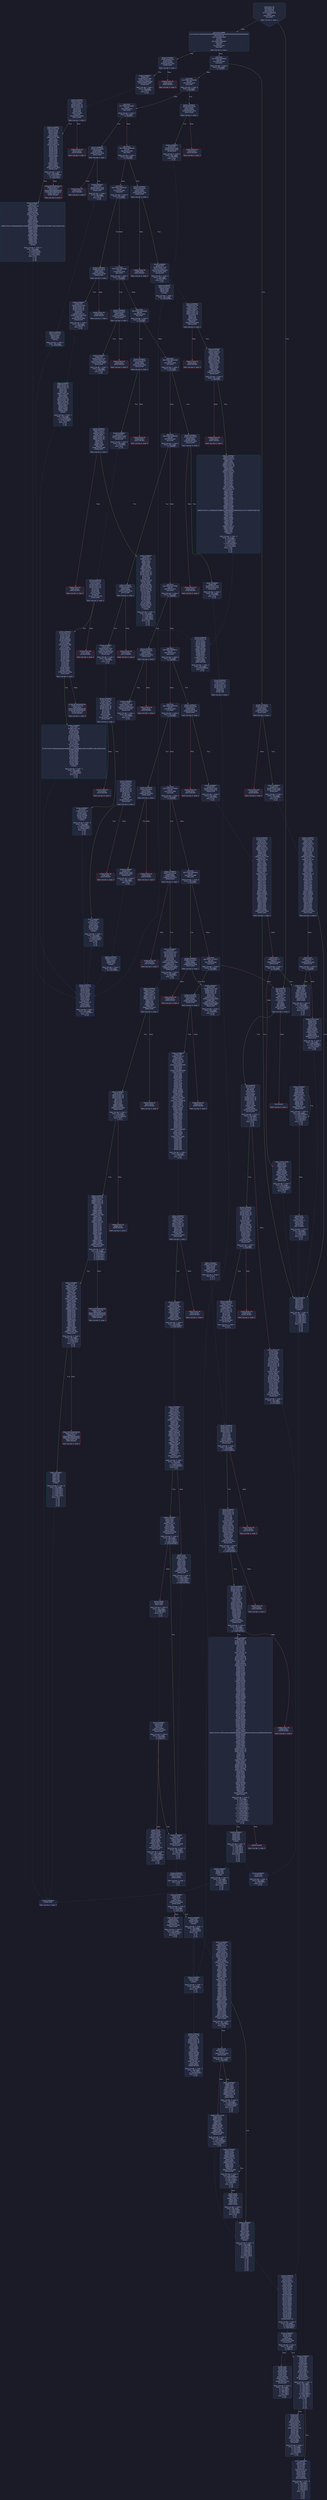 digraph G {
    node [shape=box, style="filled, rounded", color="#565f89", fontcolor="#c0caf5", fontname="Helvetica", fillcolor="#24283b"];
    edge [color="#414868", fontcolor="#c0caf5", fontname="Helvetica"];
    bgcolor="#1a1b26";
    0 [ label = "[00] PUSH1 80
[02] PUSH1 40
[04] MSTORE
[05] PUSH1 04
[07] CALLDATASIZE
[08] LT
[09] PUSH2 00e5
[0c] JUMPI

Stack size req: 0, sizeΔ: 0
" shape = invhouse]
    1 [ label = "[0d] PUSH4 ffffffff
[12] PUSH29 0100000000000000000000000000000000000000000000000000000000
[30] PUSH1 00
[32] CALLDATALOAD
[33] DIV
[34] AND
[35] PUSH4 0562b9f7
[3a] DUP2
[3b] EQ
[3c] PUSH2 0181
[3f] JUMPI

Stack size req: 0, sizeΔ: 1
"]
    2 [ label = "[40] DUP1
[41] PUSH4 06fdde03
[46] EQ
[47] PUSH2 019b
[4a] JUMPI

Stack size req: 1, sizeΔ: 0
Entry->Op usage:
	0->70:EQ:1
"]
    3 [ label = "[4b] DUP1
[4c] PUSH4 18160ddd
[51] EQ
[52] PUSH2 0225
[55] JUMPI

Stack size req: 1, sizeΔ: 0
Entry->Op usage:
	0->81:EQ:1
"]
    4 [ label = "[56] DUP1
[57] PUSH4 313ce567
[5c] EQ
[5d] PUSH2 024c
[60] JUMPI

Stack size req: 1, sizeΔ: 0
Entry->Op usage:
	0->92:EQ:1
"]
    5 [ label = "[61] DUP1
[62] PUSH4 42966c68
[67] EQ
[68] PUSH2 0261
[6b] JUMPI

Stack size req: 1, sizeΔ: 0
Entry->Op usage:
	0->103:EQ:1
"]
    6 [ label = "[6c] DUP1
[6d] PUSH4 70a08231
[72] EQ
[73] PUSH2 028d
[76] JUMPI

Stack size req: 1, sizeΔ: 0
Entry->Op usage:
	0->114:EQ:1
"]
    7 [ label = "[77] DUP1
[78] PUSH4 780900dc
[7d] EQ
[7e] PUSH2 02ae
[81] JUMPI

Stack size req: 1, sizeΔ: 0
Entry->Op usage:
	0->125:EQ:1
"]
    8 [ label = "[82] DUP1
[83] PUSH4 853828b6
[88] EQ
[89] PUSH2 02c6
[8c] JUMPI

Stack size req: 1, sizeΔ: 0
Entry->Op usage:
	0->136:EQ:1
"]
    9 [ label = "[8d] DUP1
[8e] PUSH4 893d20e8
[93] EQ
[94] PUSH2 02db
[97] JUMPI

Stack size req: 1, sizeΔ: 0
Entry->Op usage:
	0->147:EQ:1
"]
    10 [ label = "[98] DUP1
[99] PUSH4 8c8885c8
[9e] EQ
[9f] PUSH2 030c
[a2] JUMPI

Stack size req: 1, sizeΔ: 0
Entry->Op usage:
	0->158:EQ:1
"]
    11 [ label = "[a3] DUP1
[a4] PUSH4 91b7f5ed
[a9] EQ
[aa] PUSH2 0324
[ad] JUMPI

Stack size req: 1, sizeΔ: 0
Entry->Op usage:
	0->169:EQ:1
"]
    12 [ label = "[ae] DUP1
[af] PUSH4 95d89b41
[b4] EQ
[b5] PUSH2 033c
[b8] JUMPI

Stack size req: 1, sizeΔ: 0
Entry->Op usage:
	0->180:EQ:1
"]
    13 [ label = "[b9] DUP1
[ba] PUSH4 a035b1fe
[bf] EQ
[c0] PUSH2 0351
[c3] JUMPI

Stack size req: 1, sizeΔ: 0
Entry->Op usage:
	0->191:EQ:1
"]
    14 [ label = "[c4] DUP1
[c5] PUSH4 a127809d
[ca] EQ
[cb] PUSH2 0366
[ce] JUMPI

Stack size req: 1, sizeΔ: 0
Entry->Op usage:
	0->202:EQ:1
"]
    15 [ label = "[cf] DUP1
[d0] PUSH4 a9059cbb
[d5] EQ
[d6] PUSH2 038a
[d9] JUMPI

Stack size req: 1, sizeΔ: 0
Entry->Op usage:
	0->213:EQ:1
"]
    16 [ label = "[da] DUP1
[db] PUSH4 c47f0027
[e0] EQ
[e1] PUSH2 03ae
[e4] JUMPI

Stack size req: 1, sizeΔ: 0
Entry->Op usage:
	0->224:EQ:1
"]
    17 [ label = "[e5] JUMPDEST
[e6] PUSH1 00
[e8] PUSH1 04
[ea] SLOAD
[eb] PUSH1 0a
[ed] EXP
[ee] PUSH1 03
[f0] SLOAD
[f1] CALLVALUE
[f2] MUL
[f3] DUP2
[f4] ISZERO
[f5] ISZERO
[f6] PUSH2 00fb
[f9] JUMPI

Stack size req: 0, sizeΔ: 3
"]
    18 [ label = "[fa] INVALID

Stack size req: 0, sizeΔ: 0
" color = "red"]
    19 [ label = "[fb] JUMPDEST
[fc] PUSH1 05
[fe] SLOAD
[ff] SWAP2
[0100] SWAP1
[0101] DIV
[0102] SWAP2
[0103] POP
[0104] PUSH1 01
[0106] PUSH1 a0
[0108] PUSH1 02
[010a] EXP
[010b] SUB
[010c] AND
[010d] CALLER
[010e] EQ
[010f] ISZERO
[0110] PUSH2 0140
[0113] JUMPI

Stack size req: 3, sizeΔ: -2
Entry->Op usage:
	0->257:DIV:0
	1->257:DIV:1
	2->259:POP:0
Entry->Exit:
	0->😵
	1->😵
	2->😵
"]
    20 [ label = "[0114] PUSH1 02
[0116] DUP1
[0117] SLOAD
[0118] DUP3
[0119] ADD
[011a] SWAP1
[011b] SSTORE
[011c] PUSH1 05
[011e] SLOAD
[011f] PUSH1 01
[0121] PUSH1 a0
[0123] PUSH1 02
[0125] EXP
[0126] SUB
[0127] AND
[0128] PUSH1 00
[012a] SWAP1
[012b] DUP2
[012c] MSTORE
[012d] PUSH1 06
[012f] PUSH1 20
[0131] MSTORE
[0132] PUSH1 40
[0134] SWAP1
[0135] SHA3
[0136] DUP1
[0137] SLOAD
[0138] DUP3
[0139] ADD
[013a] SWAP1
[013b] SSTORE
[013c] PUSH2 017e
[013f] JUMP

Stack size req: 1, sizeΔ: 0
Entry->Op usage:
	0->281:ADD:0
	0->313:ADD:0
"]
    21 [ label = "[0140] JUMPDEST
[0141] PUSH1 05
[0143] SLOAD
[0144] PUSH1 01
[0146] PUSH1 a0
[0148] PUSH1 02
[014a] EXP
[014b] SUB
[014c] AND
[014d] PUSH1 00
[014f] SWAP1
[0150] DUP2
[0151] MSTORE
[0152] PUSH1 06
[0154] PUSH1 20
[0156] MSTORE
[0157] PUSH1 40
[0159] SWAP1
[015a] SHA3
[015b] SLOAD
[015c] DUP2
[015d] GT
[015e] ISZERO
[015f] PUSH2 0167
[0162] JUMPI

Stack size req: 1, sizeΔ: 0
Entry->Op usage:
	0->349:GT:0
"]
    22 [ label = "[0163] PUSH1 00
[0165] DUP1
[0166] REVERT

Stack size req: 0, sizeΔ: 0
" color = "red"]
    23 [ label = "[0167] JUMPDEST
[0168] PUSH1 05
[016a] SLOAD
[016b] PUSH2 017e
[016e] SWAP1
[016f] PUSH1 01
[0171] PUSH1 a0
[0173] PUSH1 02
[0175] EXP
[0176] SUB
[0177] AND
[0178] CALLER
[0179] DUP4
[017a] PUSH2 0407
[017d] JUMP

Stack size req: 1, sizeΔ: 4
Entry->Exit:
	0->0, 4
"]
    24 [ label = "[017e] JUMPDEST
[017f] POP
[0180] STOP

Stack size req: 1, sizeΔ: -1
Entry->Op usage:
	0->383:POP:0
Entry->Exit:
	0->😵
" color = "darkblue"]
    25 [ label = "[0181] JUMPDEST
[0182] CALLVALUE
[0183] DUP1
[0184] ISZERO
[0185] PUSH2 018d
[0188] JUMPI

Stack size req: 0, sizeΔ: 1
"]
    26 [ label = "[0189] PUSH1 00
[018b] DUP1
[018c] REVERT

Stack size req: 0, sizeΔ: 0
" color = "red"]
    27 [ label = "[018d] JUMPDEST
[018e] POP
[018f] PUSH2 0199
[0192] PUSH1 04
[0194] CALLDATALOAD
[0195] PUSH2 050f
[0198] JUMP

Stack size req: 1, sizeΔ: 1
Entry->Op usage:
	0->398:POP:0
Entry->Exit:
	0->😵
"]
    28 [ label = "[0199] JUMPDEST
[019a] STOP

Stack size req: 0, sizeΔ: 0
" color = "darkblue"]
    29 [ label = "[019b] JUMPDEST
[019c] CALLVALUE
[019d] DUP1
[019e] ISZERO
[019f] PUSH2 01a7
[01a2] JUMPI

Stack size req: 0, sizeΔ: 1
"]
    30 [ label = "[01a3] PUSH1 00
[01a5] DUP1
[01a6] REVERT

Stack size req: 0, sizeΔ: 0
" color = "red"]
    31 [ label = "[01a7] JUMPDEST
[01a8] POP
[01a9] PUSH2 01b0
[01ac] PUSH2 0592
[01af] JUMP

Stack size req: 1, sizeΔ: 0
Entry->Op usage:
	0->424:POP:0
Entry->Exit:
	0->😵
"]
    32 [ label = "[01b0] JUMPDEST
[01b1] PUSH1 40
[01b3] DUP1
[01b4] MLOAD
[01b5] PUSH1 20
[01b7] DUP1
[01b8] DUP3
[01b9] MSTORE
[01ba] DUP4
[01bb] MLOAD
[01bc] DUP2
[01bd] DUP4
[01be] ADD
[01bf] MSTORE
[01c0] DUP4
[01c1] MLOAD
[01c2] SWAP2
[01c3] SWAP3
[01c4] DUP4
[01c5] SWAP3
[01c6] SWAP1
[01c7] DUP4
[01c8] ADD
[01c9] SWAP2
[01ca] DUP6
[01cb] ADD
[01cc] SWAP1
[01cd] DUP1
[01ce] DUP4
[01cf] DUP4
[01d0] PUSH1 00

Stack size req: 1, sizeΔ: 9
Entry->Op usage:
	0->443:MLOAD:0
	0->449:MLOAD:0
	0->459:ADD:0
"]
    33 [ label = "[01d2] JUMPDEST
[01d3] DUP4
[01d4] DUP2
[01d5] LT
[01d6] ISZERO
[01d7] PUSH2 01ea
[01da] JUMPI

Stack size req: 4, sizeΔ: 0
Entry->Op usage:
	0->469:LT:0
	3->469:LT:1
"]
    34 [ label = "[01db] DUP2
[01dc] DUP2
[01dd] ADD
[01de] MLOAD
[01df] DUP4
[01e0] DUP3
[01e1] ADD
[01e2] MSTORE
[01e3] PUSH1 20
[01e5] ADD
[01e6] PUSH2 01d2
[01e9] JUMP

Stack size req: 3, sizeΔ: 0
Entry->Op usage:
	0->477:ADD:0
	0->481:ADD:0
	0->485:ADD:1
	1->477:ADD:1
	2->481:ADD:1
Entry->Exit:
	0->😵
"]
    35 [ label = "[01ea] JUMPDEST
[01eb] POP
[01ec] POP
[01ed] POP
[01ee] POP
[01ef] SWAP1
[01f0] POP
[01f1] SWAP1
[01f2] DUP2
[01f3] ADD
[01f4] SWAP1
[01f5] PUSH1 1f
[01f7] AND
[01f8] DUP1
[01f9] ISZERO
[01fa] PUSH2 0217
[01fd] JUMPI

Stack size req: 7, sizeΔ: -5
Entry->Op usage:
	0->491:POP:0
	1->492:POP:0
	2->493:POP:0
	3->494:POP:0
	4->499:ADD:0
	4->503:AND:1
	4->505:ISZERO:0
	5->496:POP:0
	6->499:ADD:1
Entry->Exit:
	0->😵
	1->😵
	2->😵
	3->😵
	4->0
	5->😵
	6->😵
"]
    36 [ label = "[01fe] DUP1
[01ff] DUP3
[0200] SUB
[0201] DUP1
[0202] MLOAD
[0203] PUSH1 01
[0205] DUP4
[0206] PUSH1 20
[0208] SUB
[0209] PUSH2 0100
[020c] EXP
[020d] SUB
[020e] NOT
[020f] AND
[0210] DUP2
[0211] MSTORE
[0212] PUSH1 20
[0214] ADD
[0215] SWAP2
[0216] POP

Stack size req: 2, sizeΔ: 0
Entry->Op usage:
	0->512:SUB:1
	0->520:SUB:1
	1->512:SUB:0
	1->534:POP:0
Entry->Exit:
	1->😵
"]
    37 [ label = "[0217] JUMPDEST
[0218] POP
[0219] SWAP3
[021a] POP
[021b] POP
[021c] POP
[021d] PUSH1 40
[021f] MLOAD
[0220] DUP1
[0221] SWAP2
[0222] SUB
[0223] SWAP1
[0224] RETURN

Stack size req: 5, sizeΔ: -5
Entry->Op usage:
	0->536:POP:0
	1->546:SUB:0
	2->539:POP:0
	3->540:POP:0
	4->538:POP:0
Entry->Exit:
	0->😵
	1->😵
	2->😵
	3->😵
	4->😵
" color = "darkblue"]
    38 [ label = "[0225] JUMPDEST
[0226] CALLVALUE
[0227] DUP1
[0228] ISZERO
[0229] PUSH2 0231
[022c] JUMPI

Stack size req: 0, sizeΔ: 1
"]
    39 [ label = "[022d] PUSH1 00
[022f] DUP1
[0230] REVERT

Stack size req: 0, sizeΔ: 0
" color = "red"]
    40 [ label = "[0231] JUMPDEST
[0232] POP
[0233] PUSH2 023a
[0236] PUSH2 0620
[0239] JUMP

Stack size req: 1, sizeΔ: 0
Entry->Op usage:
	0->562:POP:0
Entry->Exit:
	0->😵
"]
    41 [ label = "[023a] JUMPDEST
[023b] PUSH1 40
[023d] DUP1
[023e] MLOAD
[023f] SWAP2
[0240] DUP3
[0241] MSTORE
[0242] MLOAD
[0243] SWAP1
[0244] DUP2
[0245] SWAP1
[0246] SUB
[0247] PUSH1 20
[0249] ADD
[024a] SWAP1
[024b] RETURN

Stack size req: 1, sizeΔ: -1
Entry->Op usage:
	0->577:MSTORE:1
Entry->Exit:
	0->😵
" color = "darkblue"]
    42 [ label = "[024c] JUMPDEST
[024d] CALLVALUE
[024e] DUP1
[024f] ISZERO
[0250] PUSH2 0258
[0253] JUMPI

Stack size req: 0, sizeΔ: 1
"]
    43 [ label = "[0254] PUSH1 00
[0256] DUP1
[0257] REVERT

Stack size req: 0, sizeΔ: 0
" color = "red"]
    44 [ label = "[0258] JUMPDEST
[0259] POP
[025a] PUSH2 023a
[025d] PUSH2 0626
[0260] JUMP

Stack size req: 1, sizeΔ: 0
Entry->Op usage:
	0->601:POP:0
Entry->Exit:
	0->😵
"]
    45 [ label = "[0261] JUMPDEST
[0262] CALLVALUE
[0263] DUP1
[0264] ISZERO
[0265] PUSH2 026d
[0268] JUMPI

Stack size req: 0, sizeΔ: 1
"]
    46 [ label = "[0269] PUSH1 00
[026b] DUP1
[026c] REVERT

Stack size req: 0, sizeΔ: 0
" color = "red"]
    47 [ label = "[026d] JUMPDEST
[026e] POP
[026f] PUSH2 0279
[0272] PUSH1 04
[0274] CALLDATALOAD
[0275] PUSH2 062c
[0278] JUMP

Stack size req: 1, sizeΔ: 1
Entry->Op usage:
	0->622:POP:0
Entry->Exit:
	0->😵
"]
    48 [ label = "[0279] JUMPDEST
[027a] PUSH1 40
[027c] DUP1
[027d] MLOAD
[027e] SWAP2
[027f] ISZERO
[0280] ISZERO
[0281] DUP3
[0282] MSTORE
[0283] MLOAD
[0284] SWAP1
[0285] DUP2
[0286] SWAP1
[0287] SUB
[0288] PUSH1 20
[028a] ADD
[028b] SWAP1
[028c] RETURN

Stack size req: 1, sizeΔ: -1
Entry->Op usage:
	0->639:ISZERO:0
Entry->Exit:
	0->😵
" color = "darkblue"]
    49 [ label = "[028d] JUMPDEST
[028e] CALLVALUE
[028f] DUP1
[0290] ISZERO
[0291] PUSH2 0299
[0294] JUMPI

Stack size req: 0, sizeΔ: 1
"]
    50 [ label = "[0295] PUSH1 00
[0297] DUP1
[0298] REVERT

Stack size req: 0, sizeΔ: 0
" color = "red"]
    51 [ label = "[0299] JUMPDEST
[029a] POP
[029b] PUSH2 023a
[029e] PUSH1 01
[02a0] PUSH1 a0
[02a2] PUSH1 02
[02a4] EXP
[02a5] SUB
[02a6] PUSH1 04
[02a8] CALLDATALOAD
[02a9] AND
[02aa] PUSH2 06be
[02ad] JUMP

Stack size req: 1, sizeΔ: 1
Entry->Op usage:
	0->666:POP:0
Entry->Exit:
	0->😵
"]
    52 [ label = "[02ae] JUMPDEST
[02af] CALLVALUE
[02b0] DUP1
[02b1] ISZERO
[02b2] PUSH2 02ba
[02b5] JUMPI

Stack size req: 0, sizeΔ: 1
"]
    53 [ label = "[02b6] PUSH1 00
[02b8] DUP1
[02b9] REVERT

Stack size req: 0, sizeΔ: 0
" color = "red"]
    54 [ label = "[02ba] JUMPDEST
[02bb] POP
[02bc] PUSH2 0279
[02bf] PUSH1 04
[02c1] CALLDATALOAD
[02c2] PUSH2 06d9
[02c5] JUMP

Stack size req: 1, sizeΔ: 1
Entry->Op usage:
	0->699:POP:0
Entry->Exit:
	0->😵
"]
    55 [ label = "[02c6] JUMPDEST
[02c7] CALLVALUE
[02c8] DUP1
[02c9] ISZERO
[02ca] PUSH2 02d2
[02cd] JUMPI

Stack size req: 0, sizeΔ: 1
"]
    56 [ label = "[02ce] PUSH1 00
[02d0] DUP1
[02d1] REVERT

Stack size req: 0, sizeΔ: 0
" color = "red"]
    57 [ label = "[02d2] JUMPDEST
[02d3] POP
[02d4] PUSH2 0199
[02d7] PUSH2 0722
[02da] JUMP

Stack size req: 1, sizeΔ: 0
Entry->Op usage:
	0->723:POP:0
Entry->Exit:
	0->😵
"]
    58 [ label = "[02db] JUMPDEST
[02dc] CALLVALUE
[02dd] DUP1
[02de] ISZERO
[02df] PUSH2 02e7
[02e2] JUMPI

Stack size req: 0, sizeΔ: 1
"]
    59 [ label = "[02e3] PUSH1 00
[02e5] DUP1
[02e6] REVERT

Stack size req: 0, sizeΔ: 0
" color = "red"]
    60 [ label = "[02e7] JUMPDEST
[02e8] POP
[02e9] PUSH2 02f0
[02ec] PUSH2 07a4
[02ef] JUMP

Stack size req: 1, sizeΔ: 0
Entry->Op usage:
	0->744:POP:0
Entry->Exit:
	0->😵
"]
    61 [ label = "[02f0] JUMPDEST
[02f1] PUSH1 40
[02f3] DUP1
[02f4] MLOAD
[02f5] PUSH1 01
[02f7] PUSH1 a0
[02f9] PUSH1 02
[02fb] EXP
[02fc] SUB
[02fd] SWAP1
[02fe] SWAP3
[02ff] AND
[0300] DUP3
[0301] MSTORE
[0302] MLOAD
[0303] SWAP1
[0304] DUP2
[0305] SWAP1
[0306] SUB
[0307] PUSH1 20
[0309] ADD
[030a] SWAP1
[030b] RETURN

Stack size req: 1, sizeΔ: -1
Entry->Op usage:
	0->767:AND:0
	0->769:MSTORE:1
Entry->Exit:
	0->😵
" color = "darkblue"]
    62 [ label = "[030c] JUMPDEST
[030d] CALLVALUE
[030e] DUP1
[030f] ISZERO
[0310] PUSH2 0318
[0313] JUMPI

Stack size req: 0, sizeΔ: 1
"]
    63 [ label = "[0314] PUSH1 00
[0316] DUP1
[0317] REVERT

Stack size req: 0, sizeΔ: 0
" color = "red"]
    64 [ label = "[0318] JUMPDEST
[0319] POP
[031a] PUSH2 023a
[031d] PUSH1 04
[031f] CALLDATALOAD
[0320] PUSH2 07b4
[0323] JUMP

Stack size req: 1, sizeΔ: 1
Entry->Op usage:
	0->793:POP:0
Entry->Exit:
	0->😵
"]
    65 [ label = "[0324] JUMPDEST
[0325] CALLVALUE
[0326] DUP1
[0327] ISZERO
[0328] PUSH2 0330
[032b] JUMPI

Stack size req: 0, sizeΔ: 1
"]
    66 [ label = "[032c] PUSH1 00
[032e] DUP1
[032f] REVERT

Stack size req: 0, sizeΔ: 0
" color = "red"]
    67 [ label = "[0330] JUMPDEST
[0331] POP
[0332] PUSH2 023a
[0335] PUSH1 04
[0337] CALLDATALOAD
[0338] PUSH2 07d7
[033b] JUMP

Stack size req: 1, sizeΔ: 1
Entry->Op usage:
	0->817:POP:0
Entry->Exit:
	0->😵
"]
    68 [ label = "[033c] JUMPDEST
[033d] CALLVALUE
[033e] DUP1
[033f] ISZERO
[0340] PUSH2 0348
[0343] JUMPI

Stack size req: 0, sizeΔ: 1
"]
    69 [ label = "[0344] PUSH1 00
[0346] DUP1
[0347] REVERT

Stack size req: 0, sizeΔ: 0
" color = "red"]
    70 [ label = "[0348] JUMPDEST
[0349] POP
[034a] PUSH2 01b0
[034d] PUSH2 07fa
[0350] JUMP

Stack size req: 1, sizeΔ: 0
Entry->Op usage:
	0->841:POP:0
Entry->Exit:
	0->😵
"]
    71 [ label = "[0351] JUMPDEST
[0352] CALLVALUE
[0353] DUP1
[0354] ISZERO
[0355] PUSH2 035d
[0358] JUMPI

Stack size req: 0, sizeΔ: 1
"]
    72 [ label = "[0359] PUSH1 00
[035b] DUP1
[035c] REVERT

Stack size req: 0, sizeΔ: 0
" color = "red"]
    73 [ label = "[035d] JUMPDEST
[035e] POP
[035f] PUSH2 023a
[0362] PUSH2 0854
[0365] JUMP

Stack size req: 1, sizeΔ: 0
Entry->Op usage:
	0->862:POP:0
Entry->Exit:
	0->😵
"]
    74 [ label = "[0366] JUMPDEST
[0367] CALLVALUE
[0368] DUP1
[0369] ISZERO
[036a] PUSH2 0372
[036d] JUMPI

Stack size req: 0, sizeΔ: 1
"]
    75 [ label = "[036e] PUSH1 00
[0370] DUP1
[0371] REVERT

Stack size req: 0, sizeΔ: 0
" color = "red"]
    76 [ label = "[0372] JUMPDEST
[0373] POP
[0374] PUSH2 0199
[0377] PUSH1 01
[0379] PUSH1 a0
[037b] PUSH1 02
[037d] EXP
[037e] SUB
[037f] PUSH1 04
[0381] CALLDATALOAD
[0382] AND
[0383] PUSH1 24
[0385] CALLDATALOAD
[0386] PUSH2 085a
[0389] JUMP

Stack size req: 1, sizeΔ: 2
Entry->Op usage:
	0->883:POP:0
Entry->Exit:
	0->😵
"]
    77 [ label = "[038a] JUMPDEST
[038b] CALLVALUE
[038c] DUP1
[038d] ISZERO
[038e] PUSH2 0396
[0391] JUMPI

Stack size req: 0, sizeΔ: 1
"]
    78 [ label = "[0392] PUSH1 00
[0394] DUP1
[0395] REVERT

Stack size req: 0, sizeΔ: 0
" color = "red"]
    79 [ label = "[0396] JUMPDEST
[0397] POP
[0398] PUSH2 0199
[039b] PUSH1 01
[039d] PUSH1 a0
[039f] PUSH1 02
[03a1] EXP
[03a2] SUB
[03a3] PUSH1 04
[03a5] CALLDATALOAD
[03a6] AND
[03a7] PUSH1 24
[03a9] CALLDATALOAD
[03aa] PUSH2 08fb
[03ad] JUMP

Stack size req: 1, sizeΔ: 2
Entry->Op usage:
	0->919:POP:0
Entry->Exit:
	0->😵
"]
    80 [ label = "[03ae] JUMPDEST
[03af] CALLVALUE
[03b0] DUP1
[03b1] ISZERO
[03b2] PUSH2 03ba
[03b5] JUMPI

Stack size req: 0, sizeΔ: 1
"]
    81 [ label = "[03b6] PUSH1 00
[03b8] DUP1
[03b9] REVERT

Stack size req: 0, sizeΔ: 0
" color = "red"]
    82 [ label = "[03ba] JUMPDEST
[03bb] POP
[03bc] PUSH1 40
[03be] DUP1
[03bf] MLOAD
[03c0] PUSH1 20
[03c2] PUSH1 04
[03c4] DUP1
[03c5] CALLDATALOAD
[03c6] DUP1
[03c7] DUP3
[03c8] ADD
[03c9] CALLDATALOAD
[03ca] PUSH1 1f
[03cc] DUP2
[03cd] ADD
[03ce] DUP5
[03cf] SWAP1
[03d0] DIV
[03d1] DUP5
[03d2] MUL
[03d3] DUP6
[03d4] ADD
[03d5] DUP5
[03d6] ADD
[03d7] SWAP1
[03d8] SWAP6
[03d9] MSTORE
[03da] DUP5
[03db] DUP5
[03dc] MSTORE
[03dd] PUSH2 01b0
[03e0] SWAP5
[03e1] CALLDATASIZE
[03e2] SWAP5
[03e3] SWAP3
[03e4] SWAP4
[03e5] PUSH1 24
[03e7] SWAP4
[03e8] SWAP3
[03e9] DUP5
[03ea] ADD
[03eb] SWAP2
[03ec] SWAP1
[03ed] DUP2
[03ee] SWAP1
[03ef] DUP5
[03f0] ADD
[03f1] DUP4
[03f2] DUP3
[03f3] DUP1
[03f4] DUP3
[03f5] DUP5
[03f6] CALLDATACOPY
[03f7] POP
[03f8] SWAP5
[03f9] SWAP8
[03fa] POP
[03fb] PUSH2 090a
[03fe] SWAP7
[03ff] POP
[0400] POP
[0401] POP
[0402] POP
[0403] POP
[0404] POP
[0405] POP
[0406] JUMP

Stack size req: 1, sizeΔ: 1
Entry->Op usage:
	0->955:POP:0
Entry->Exit:
	0->😵
"]
    83 [ label = "[0407] JUMPDEST
[0408] PUSH1 00
[040a] PUSH1 01
[040c] PUSH1 a0
[040e] PUSH1 02
[0410] EXP
[0411] SUB
[0412] DUP4
[0413] AND
[0414] ISZERO
[0415] ISZERO
[0416] PUSH2 041e
[0419] JUMPI

Stack size req: 2, sizeΔ: 1
Entry->Op usage:
	1->1043:AND:0
	1->1044:ISZERO:0
"]
    84 [ label = "[041a] PUSH1 00
[041c] DUP1
[041d] REVERT

Stack size req: 0, sizeΔ: 0
" color = "red"]
    85 [ label = "[041e] JUMPDEST
[041f] PUSH1 01
[0421] PUSH1 a0
[0423] PUSH1 02
[0425] EXP
[0426] SUB
[0427] DUP5
[0428] AND
[0429] PUSH1 00
[042b] SWAP1
[042c] DUP2
[042d] MSTORE
[042e] PUSH1 06
[0430] PUSH1 20
[0432] MSTORE
[0433] PUSH1 40
[0435] SWAP1
[0436] SHA3
[0437] SLOAD
[0438] DUP3
[0439] GT
[043a] ISZERO
[043b] PUSH2 0443
[043e] JUMPI

Stack size req: 4, sizeΔ: 0
Entry->Op usage:
	1->1081:GT:0
	3->1064:AND:0
	3->1069:MSTORE:1
"]
    86 [ label = "[043f] PUSH1 00
[0441] DUP1
[0442] REVERT

Stack size req: 0, sizeΔ: 0
" color = "red"]
    87 [ label = "[0443] JUMPDEST
[0444] PUSH1 01
[0446] PUSH1 a0
[0448] PUSH1 02
[044a] EXP
[044b] SUB
[044c] DUP4
[044d] AND
[044e] PUSH1 00
[0450] SWAP1
[0451] DUP2
[0452] MSTORE
[0453] PUSH1 06
[0455] PUSH1 20
[0457] MSTORE
[0458] PUSH1 40
[045a] SWAP1
[045b] SHA3
[045c] SLOAD
[045d] DUP3
[045e] DUP2
[045f] ADD
[0460] LT
[0461] ISZERO
[0462] PUSH2 046a
[0465] JUMPI

Stack size req: 3, sizeΔ: 0
Entry->Op usage:
	1->1119:ADD:1
	2->1101:AND:0
	2->1106:MSTORE:1
"]
    88 [ label = "[0466] PUSH1 00
[0468] DUP1
[0469] REVERT

Stack size req: 0, sizeΔ: 0
" color = "red"]
    89 [ label = "[046a] JUMPDEST
[046b] POP
[046c] PUSH1 01
[046e] PUSH1 a0
[0470] PUSH1 02
[0472] EXP
[0473] SUB
[0474] DUP1
[0475] DUP4
[0476] AND
[0477] PUSH1 00
[0479] DUP2
[047a] DUP2
[047b] MSTORE
[047c] PUSH1 06
[047e] PUSH1 20
[0480] SWAP1
[0481] DUP2
[0482] MSTORE
[0483] PUSH1 40
[0485] DUP1
[0486] DUP4
[0487] SHA3
[0488] DUP1
[0489] SLOAD
[048a] SWAP6
[048b] DUP10
[048c] AND
[048d] DUP1
[048e] DUP6
[048f] MSTORE
[0490] DUP3
[0491] DUP6
[0492] SHA3
[0493] DUP1
[0494] SLOAD
[0495] DUP10
[0496] DUP2
[0497] SUB
[0498] SWAP1
[0499] SWAP2
[049a] SSTORE
[049b] SWAP5
[049c] DUP7
[049d] SWAP1
[049e] MSTORE
[049f] DUP2
[04a0] SLOAD
[04a1] DUP9
[04a2] ADD
[04a3] SWAP1
[04a4] SWAP2
[04a5] SSTORE
[04a6] DUP2
[04a7] MLOAD
[04a8] DUP8
[04a9] DUP2
[04aa] MSTORE
[04ab] SWAP2
[04ac] MLOAD
[04ad] SWAP4
[04ae] SWAP1
[04af] SWAP6
[04b0] ADD
[04b1] SWAP5
[04b2] SWAP3
[04b3] PUSH32 ddf252ad1be2c89b69c2b068fc378daa952ba7f163c4a11628f55a4df523b3ef
[04d4] SWAP3
[04d5] SWAP2
[04d6] DUP2
[04d7] SWAP1
[04d8] SUB
[04d9] SWAP1
[04da] SWAP2
[04db] ADD
[04dc] SWAP1
[04dd] LOG3
[04de] PUSH1 01
[04e0] PUSH1 a0
[04e2] PUSH1 02
[04e4] EXP
[04e5] SUB
[04e6] DUP1
[04e7] DUP5
[04e8] AND
[04e9] PUSH1 00
[04eb] SWAP1
[04ec] DUP2
[04ed] MSTORE
[04ee] PUSH1 06
[04f0] PUSH1 20
[04f2] MSTORE
[04f3] PUSH1 40
[04f5] DUP1
[04f6] DUP3
[04f7] SHA3
[04f8] SLOAD
[04f9] SWAP3
[04fa] DUP8
[04fb] AND
[04fc] DUP3
[04fd] MSTORE
[04fe] SWAP1
[04ff] SHA3
[0500] SLOAD
[0501] ADD
[0502] DUP2
[0503] EQ
[0504] PUSH2 0509
[0507] JUMPI

Stack size req: 4, sizeΔ: 0
Entry->Op usage:
	0->1131:POP:0
	1->1175:SUB:1
	1->1186:ADD:0
	1->1194:MSTORE:1
	2->1142:AND:0
	2->1147:MSTORE:1
	2->1182:MSTORE:1
	2->1245:LOG3:4
	2->1256:AND:0
	2->1261:MSTORE:1
	3->1164:AND:0
	3->1167:MSTORE:1
	3->1245:LOG3:3
	3->1275:AND:0
	3->1277:MSTORE:1
Entry->Exit:
	0->😵
"]
    90 [ label = "[0508] INVALID

Stack size req: 0, sizeΔ: 0
" color = "red"]
    91 [ label = "[0509] JUMPDEST
[050a] POP
[050b] POP
[050c] POP
[050d] POP
[050e] JUMP
Indirect!

Stack size req: 5, sizeΔ: -5
Entry->Op usage:
	0->1290:POP:0
	1->1291:POP:0
	2->1292:POP:0
	3->1293:POP:0
	4->1294:JUMP:0
Entry->Exit:
	0->😵
	1->😵
	2->😵
	3->😵
	4->😵
" color = "teal"]
    92 [ label = "[050f] JUMPDEST
[0510] PUSH1 05
[0512] SLOAD
[0513] PUSH1 01
[0515] PUSH1 a0
[0517] PUSH1 02
[0519] EXP
[051a] SUB
[051b] AND
[051c] CALLER
[051d] EQ
[051e] PUSH2 0526
[0521] JUMPI

Stack size req: 0, sizeΔ: 0
"]
    93 [ label = "[0522] PUSH1 00
[0524] DUP1
[0525] REVERT

Stack size req: 0, sizeΔ: 0
" color = "red"]
    94 [ label = "[0526] JUMPDEST
[0527] PUSH1 40
[0529] MLOAD
[052a] CALLER
[052b] SWAP1
[052c] DUP3
[052d] ISZERO
[052e] PUSH2 08fc
[0531] MUL
[0532] SWAP1
[0533] DUP4
[0534] SWAP1
[0535] PUSH1 00
[0537] DUP2
[0538] DUP2
[0539] DUP2
[053a] DUP6
[053b] DUP9
[053c] DUP9
[053d] CALL
[053e] SWAP4
[053f] POP
[0540] POP
[0541] POP
[0542] POP
[0543] ISZERO
[0544] DUP1
[0545] ISZERO
[0546] PUSH2 0553
[0549] JUMPI

Stack size req: 1, sizeΔ: 1
Entry->Op usage:
	0->1325:ISZERO:0
	0->1341:CALL:2
	0->1345:POP:0
"]
    95 [ label = "[054a] RETURNDATASIZE
[054b] PUSH1 00
[054d] DUP1
[054e] RETURNDATACOPY
[054f] RETURNDATASIZE
[0550] PUSH1 00
[0552] REVERT

Stack size req: 0, sizeΔ: 0
" color = "red"]
    96 [ label = "[0553] JUMPDEST
[0554] POP
[0555] PUSH1 40
[0557] DUP1
[0558] MLOAD
[0559] CALLER
[055a] DUP2
[055b] MSTORE
[055c] PUSH1 20
[055e] DUP2
[055f] ADD
[0560] DUP4
[0561] SWAP1
[0562] MSTORE
[0563] DUP2
[0564] MLOAD
[0565] PUSH32 884edad9ce6fa2440d8a54cc123490eb96d2768479d49ff9c7366125a9424364
[0586] SWAP3
[0587] SWAP2
[0588] DUP2
[0589] SWAP1
[058a] SUB
[058b] SWAP1
[058c] SWAP2
[058d] ADD
[058e] SWAP1
[058f] LOG1
[0590] POP
[0591] JUMP
Indirect!

Stack size req: 3, sizeΔ: -3
Entry->Op usage:
	0->1364:POP:0
	1->1378:MSTORE:1
	1->1424:POP:0
	2->1425:JUMP:0
Entry->Exit:
	0->😵
	1->😵
	2->😵
" color = "teal"]
    97 [ label = "[0592] JUMPDEST
[0593] PUSH1 00
[0595] DUP1
[0596] SLOAD
[0597] PUSH1 40
[0599] DUP1
[059a] MLOAD
[059b] PUSH1 20
[059d] PUSH1 02
[059f] PUSH1 01
[05a1] DUP6
[05a2] AND
[05a3] ISZERO
[05a4] PUSH2 0100
[05a7] MUL
[05a8] PUSH1 00
[05aa] NOT
[05ab] ADD
[05ac] SWAP1
[05ad] SWAP5
[05ae] AND
[05af] SWAP4
[05b0] SWAP1
[05b1] SWAP4
[05b2] DIV
[05b3] PUSH1 1f
[05b5] DUP2
[05b6] ADD
[05b7] DUP5
[05b8] SWAP1
[05b9] DIV
[05ba] DUP5
[05bb] MUL
[05bc] DUP3
[05bd] ADD
[05be] DUP5
[05bf] ADD
[05c0] SWAP1
[05c1] SWAP3
[05c2] MSTORE
[05c3] DUP2
[05c4] DUP2
[05c5] MSTORE
[05c6] SWAP3
[05c7] SWAP2
[05c8] DUP4
[05c9] ADD
[05ca] DUP3
[05cb] DUP3
[05cc] DUP1
[05cd] ISZERO
[05ce] PUSH2 0618
[05d1] JUMPI

Stack size req: 0, sizeΔ: 6
"]
    98 [ label = "[05d2] DUP1
[05d3] PUSH1 1f
[05d5] LT
[05d6] PUSH2 05ed
[05d9] JUMPI

Stack size req: 1, sizeΔ: 0
Entry->Op usage:
	0->1493:LT:1
"]
    99 [ label = "[05da] PUSH2 0100
[05dd] DUP1
[05de] DUP4
[05df] SLOAD
[05e0] DIV
[05e1] MUL
[05e2] DUP4
[05e3] MSTORE
[05e4] SWAP2
[05e5] PUSH1 20
[05e7] ADD
[05e8] SWAP2
[05e9] PUSH2 0618
[05ec] JUMP

Stack size req: 3, sizeΔ: 0
Entry->Op usage:
	1->1503:SLOAD:0
	2->1507:MSTORE:0
	2->1511:ADD:1
Entry->Exit:
	2->😵
"]
    100 [ label = "[05ed] JUMPDEST
[05ee] DUP3
[05ef] ADD
[05f0] SWAP2
[05f1] SWAP1
[05f2] PUSH1 00
[05f4] MSTORE
[05f5] PUSH1 20
[05f7] PUSH1 00
[05f9] SHA3
[05fa] SWAP1

Stack size req: 3, sizeΔ: 0
Entry->Op usage:
	0->1519:ADD:1
	1->1524:MSTORE:1
	2->1519:ADD:0
Entry->Exit:
	0->😵
	1->😵
	2->0
"]
    101 [ label = "[05fb] JUMPDEST
[05fc] DUP2
[05fd] SLOAD
[05fe] DUP2
[05ff] MSTORE
[0600] SWAP1
[0601] PUSH1 01
[0603] ADD
[0604] SWAP1
[0605] PUSH1 20
[0607] ADD
[0608] DUP1
[0609] DUP4
[060a] GT
[060b] PUSH2 05fb
[060e] JUMPI

Stack size req: 3, sizeΔ: 0
Entry->Op usage:
	0->1535:MSTORE:0
	0->1543:ADD:1
	1->1533:SLOAD:0
	1->1539:ADD:1
	2->1546:GT:0
Entry->Exit:
	0->😵
	1->😵
"]
    102 [ label = "[060f] DUP3
[0610] SWAP1
[0611] SUB
[0612] PUSH1 1f
[0614] AND
[0615] DUP3
[0616] ADD
[0617] SWAP2

Stack size req: 3, sizeΔ: 0
Entry->Op usage:
	0->1553:SUB:0
	2->1553:SUB:1
	2->1558:ADD:0
Entry->Exit:
	0->😵
	2->0
"]
    103 [ label = "[0618] JUMPDEST
[0619] POP
[061a] POP
[061b] POP
[061c] POP
[061d] POP
[061e] DUP2
[061f] JUMP
Indirect!

Stack size req: 7, sizeΔ: -5
Entry->Op usage:
	0->1561:POP:0
	1->1562:POP:0
	2->1563:POP:0
	3->1564:POP:0
	4->1565:POP:0
	6->1567:JUMP:0
Entry->Exit:
	0->😵
	1->😵
	2->😵
	3->😵
	4->😵
" color = "teal"]
    104 [ label = "[0620] JUMPDEST
[0621] PUSH1 02
[0623] SLOAD
[0624] DUP2
[0625] JUMP
Indirect!

Stack size req: 1, sizeΔ: 1
Entry->Op usage:
	0->1573:JUMP:0
" color = "teal"]
    105 [ label = "[0626] JUMPDEST
[0627] PUSH1 04
[0629] SLOAD
[062a] DUP2
[062b] JUMP
Indirect!

Stack size req: 1, sizeΔ: 1
Entry->Op usage:
	0->1579:JUMP:0
" color = "teal"]
    106 [ label = "[062c] JUMPDEST
[062d] PUSH1 05
[062f] SLOAD
[0630] PUSH1 00
[0632] SWAP1
[0633] PUSH1 01
[0635] PUSH1 a0
[0637] PUSH1 02
[0639] EXP
[063a] SUB
[063b] AND
[063c] CALLER
[063d] EQ
[063e] PUSH2 0646
[0641] JUMPI

Stack size req: 0, sizeΔ: 1
"]
    107 [ label = "[0642] PUSH1 00
[0644] DUP1
[0645] REVERT

Stack size req: 0, sizeΔ: 0
" color = "red"]
    108 [ label = "[0646] JUMPDEST
[0647] CALLER
[0648] PUSH1 00
[064a] SWAP1
[064b] DUP2
[064c] MSTORE
[064d] PUSH1 06
[064f] PUSH1 20
[0651] MSTORE
[0652] PUSH1 40
[0654] SWAP1
[0655] SHA3
[0656] SLOAD
[0657] DUP3
[0658] GT
[0659] ISZERO
[065a] PUSH2 0662
[065d] JUMPI

Stack size req: 2, sizeΔ: 0
Entry->Op usage:
	1->1624:GT:0
"]
    109 [ label = "[065e] PUSH1 00
[0660] DUP1
[0661] REVERT

Stack size req: 0, sizeΔ: 0
" color = "red"]
    110 [ label = "[0662] JUMPDEST
[0663] CALLER
[0664] PUSH1 00
[0666] DUP2
[0667] DUP2
[0668] MSTORE
[0669] PUSH1 06
[066b] PUSH1 20
[066d] SWAP1
[066e] DUP2
[066f] MSTORE
[0670] PUSH1 40
[0672] SWAP2
[0673] DUP3
[0674] SWAP1
[0675] SHA3
[0676] DUP1
[0677] SLOAD
[0678] DUP7
[0679] SWAP1
[067a] SUB
[067b] SWAP1
[067c] SSTORE
[067d] PUSH1 02
[067f] DUP1
[0680] SLOAD
[0681] DUP7
[0682] SWAP1
[0683] SUB
[0684] SWAP1
[0685] SSTORE
[0686] DUP2
[0687] MLOAD
[0688] DUP6
[0689] DUP2
[068a] MSTORE
[068b] SWAP2
[068c] MLOAD
[068d] PUSH32 cc16f5dbb4873280815c1ee09dbd06736cffcc184412cf7a71a0fdb75d397ca5
[06ae] SWAP3
[06af] DUP2
[06b0] SWAP1
[06b1] SUB
[06b2] SWAP1
[06b3] SWAP2
[06b4] ADD
[06b5] SWAP1
[06b6] LOG2
[06b7] POP
[06b8] PUSH1 01
[06ba] SWAP2
[06bb] SWAP1
[06bc] POP
[06bd] JUMP
Indirect!

Stack size req: 3, sizeΔ: -2
Entry->Op usage:
	0->1719:POP:0
	1->1658:SUB:1
	1->1667:SUB:1
	1->1674:MSTORE:1
	1->1724:POP:0
	2->1725:JUMP:0
Entry->Exit:
	0->😵
	1->😵
	2->😵
" color = "teal"]
    111 [ label = "[06be] JUMPDEST
[06bf] PUSH1 01
[06c1] PUSH1 a0
[06c3] PUSH1 02
[06c5] EXP
[06c6] SUB
[06c7] AND
[06c8] PUSH1 00
[06ca] SWAP1
[06cb] DUP2
[06cc] MSTORE
[06cd] PUSH1 06
[06cf] PUSH1 20
[06d1] MSTORE
[06d2] PUSH1 40
[06d4] SWAP1
[06d5] SHA3
[06d6] SLOAD
[06d7] SWAP1
[06d8] JUMP
Indirect!

Stack size req: 2, sizeΔ: -1
Entry->Op usage:
	0->1735:AND:1
	0->1740:MSTORE:1
	1->1752:JUMP:0
Entry->Exit:
	0->😵
	1->😵
" color = "teal"]
    112 [ label = "[06d9] JUMPDEST
[06da] PUSH1 05
[06dc] SLOAD
[06dd] PUSH1 00
[06df] SWAP1
[06e0] PUSH1 01
[06e2] PUSH1 a0
[06e4] PUSH1 02
[06e6] EXP
[06e7] SUB
[06e8] AND
[06e9] CALLER
[06ea] EQ
[06eb] PUSH2 06f3
[06ee] JUMPI

Stack size req: 0, sizeΔ: 1
"]
    113 [ label = "[06ef] PUSH1 00
[06f1] DUP1
[06f2] REVERT

Stack size req: 0, sizeΔ: 0
" color = "red"]
    114 [ label = "[06f3] JUMPDEST
[06f4] POP
[06f5] PUSH1 02
[06f7] DUP1
[06f8] SLOAD
[06f9] DUP3
[06fa] ADD
[06fb] SWAP1
[06fc] SSTORE
[06fd] PUSH1 05
[06ff] SLOAD
[0700] PUSH1 01
[0702] PUSH1 a0
[0704] PUSH1 02
[0706] EXP
[0707] SUB
[0708] AND
[0709] PUSH1 00
[070b] SWAP1
[070c] DUP2
[070d] MSTORE
[070e] PUSH1 06
[0710] PUSH1 20
[0712] MSTORE
[0713] PUSH1 40
[0715] SWAP1
[0716] SHA3
[0717] DUP1
[0718] SLOAD
[0719] SWAP1
[071a] SWAP2
[071b] ADD
[071c] SWAP1
[071d] SSTORE
[071e] PUSH1 01
[0720] SWAP1
[0721] JUMP
Indirect!

Stack size req: 3, sizeΔ: -2
Entry->Op usage:
	0->1780:POP:0
	1->1786:ADD:0
	1->1819:ADD:0
	2->1825:JUMP:0
Entry->Exit:
	0->😵
	1->😵
	2->😵
" color = "teal"]
    115 [ label = "[0722] JUMPDEST
[0723] PUSH1 05
[0725] SLOAD
[0726] PUSH1 01
[0728] PUSH1 a0
[072a] PUSH1 02
[072c] EXP
[072d] SUB
[072e] AND
[072f] CALLER
[0730] EQ
[0731] PUSH2 0739
[0734] JUMPI

Stack size req: 0, sizeΔ: 0
"]
    116 [ label = "[0735] PUSH1 00
[0737] DUP1
[0738] REVERT

Stack size req: 0, sizeΔ: 0
" color = "red"]
    117 [ label = "[0739] JUMPDEST
[073a] PUSH1 40
[073c] MLOAD
[073d] CALLER
[073e] SWAP1
[073f] ADDRESS
[0740] BALANCE
[0741] DUP1
[0742] ISZERO
[0743] PUSH2 08fc
[0746] MUL
[0747] SWAP2
[0748] PUSH1 00
[074a] DUP2
[074b] DUP2
[074c] DUP2
[074d] DUP6
[074e] DUP9
[074f] DUP9
[0750] CALL
[0751] SWAP4
[0752] POP
[0753] POP
[0754] POP
[0755] POP
[0756] ISZERO
[0757] DUP1
[0758] ISZERO
[0759] PUSH2 0766
[075c] JUMPI

Stack size req: 0, sizeΔ: 1
"]
    118 [ label = "[075d] RETURNDATASIZE
[075e] PUSH1 00
[0760] DUP1
[0761] RETURNDATACOPY
[0762] RETURNDATASIZE
[0763] PUSH1 00
[0765] REVERT

Stack size req: 0, sizeΔ: 0
" color = "red"]
    119 [ label = "[0766] JUMPDEST
[0767] POP
[0768] PUSH1 40
[076a] DUP1
[076b] MLOAD
[076c] CALLER
[076d] DUP2
[076e] MSTORE
[076f] ADDRESS
[0770] BALANCE
[0771] PUSH1 20
[0773] DUP3
[0774] ADD
[0775] MSTORE
[0776] DUP2
[0777] MLOAD
[0778] PUSH32 884edad9ce6fa2440d8a54cc123490eb96d2768479d49ff9c7366125a9424364
[0799] SWAP3
[079a] SWAP2
[079b] DUP2
[079c] SWAP1
[079d] SUB
[079e] SWAP1
[079f] SWAP2
[07a0] ADD
[07a1] SWAP1
[07a2] LOG1
[07a3] JUMP
Indirect!

Stack size req: 2, sizeΔ: -2
Entry->Op usage:
	0->1895:POP:0
	1->1955:JUMP:0
Entry->Exit:
	0->😵
	1->😵
" color = "teal"]
    120 [ label = "[07a4] JUMPDEST
[07a5] PUSH1 05
[07a7] SLOAD
[07a8] PUSH1 01
[07aa] PUSH1 a0
[07ac] PUSH1 02
[07ae] EXP
[07af] SUB
[07b0] AND

Stack size req: 0, sizeΔ: 1
"]
    121 [ label = "[07b1] JUMPDEST
[07b2] SWAP1
[07b3] JUMP
Indirect!

Stack size req: 2, sizeΔ: -1
Entry->Op usage:
	1->1971:JUMP:0
Entry->Exit:
	0->0
	1->😵
" color = "teal"]
    122 [ label = "[07b4] JUMPDEST
[07b5] PUSH1 05
[07b7] SLOAD
[07b8] PUSH1 00
[07ba] SWAP1
[07bb] PUSH1 01
[07bd] PUSH1 a0
[07bf] PUSH1 02
[07c1] EXP
[07c2] SUB
[07c3] AND
[07c4] CALLER
[07c5] EQ
[07c6] PUSH2 07ce
[07c9] JUMPI

Stack size req: 0, sizeΔ: 1
"]
    123 [ label = "[07ca] PUSH1 00
[07cc] DUP1
[07cd] REVERT

Stack size req: 0, sizeΔ: 0
" color = "red"]
    124 [ label = "[07ce] JUMPDEST
[07cf] POP
[07d0] PUSH1 04
[07d2] DUP2
[07d3] SWAP1
[07d4] SSTORE
[07d5] SWAP1
[07d6] JUMP
Indirect!

Stack size req: 3, sizeΔ: -2
Entry->Op usage:
	0->1999:POP:0
	1->2004:SSTORE:1
	2->2006:JUMP:0
Entry->Exit:
	0->😵
	1->0
	2->😵
" color = "teal"]
    125 [ label = "[07d7] JUMPDEST
[07d8] PUSH1 05
[07da] SLOAD
[07db] PUSH1 00
[07dd] SWAP1
[07de] PUSH1 01
[07e0] PUSH1 a0
[07e2] PUSH1 02
[07e4] EXP
[07e5] SUB
[07e6] AND
[07e7] CALLER
[07e8] EQ
[07e9] PUSH2 07f1
[07ec] JUMPI

Stack size req: 0, sizeΔ: 1
"]
    126 [ label = "[07ed] PUSH1 00
[07ef] DUP1
[07f0] REVERT

Stack size req: 0, sizeΔ: 0
" color = "red"]
    127 [ label = "[07f1] JUMPDEST
[07f2] POP
[07f3] PUSH1 03
[07f5] DUP2
[07f6] SWAP1
[07f7] SSTORE
[07f8] SWAP1
[07f9] JUMP
Indirect!

Stack size req: 3, sizeΔ: -2
Entry->Op usage:
	0->2034:POP:0
	1->2039:SSTORE:1
	2->2041:JUMP:0
Entry->Exit:
	0->😵
	1->0
	2->😵
" color = "teal"]
    128 [ label = "[07fa] JUMPDEST
[07fb] PUSH1 01
[07fd] DUP1
[07fe] SLOAD
[07ff] PUSH1 40
[0801] DUP1
[0802] MLOAD
[0803] PUSH1 20
[0805] PUSH1 02
[0807] DUP5
[0808] DUP7
[0809] AND
[080a] ISZERO
[080b] PUSH2 0100
[080e] MUL
[080f] PUSH1 00
[0811] NOT
[0812] ADD
[0813] SWAP1
[0814] SWAP5
[0815] AND
[0816] SWAP4
[0817] SWAP1
[0818] SWAP4
[0819] DIV
[081a] PUSH1 1f
[081c] DUP2
[081d] ADD
[081e] DUP5
[081f] SWAP1
[0820] DIV
[0821] DUP5
[0822] MUL
[0823] DUP3
[0824] ADD
[0825] DUP5
[0826] ADD
[0827] SWAP1
[0828] SWAP3
[0829] MSTORE
[082a] DUP2
[082b] DUP2
[082c] MSTORE
[082d] SWAP3
[082e] SWAP2
[082f] DUP4
[0830] ADD
[0831] DUP3
[0832] DUP3
[0833] DUP1
[0834] ISZERO
[0835] PUSH2 0618
[0838] JUMPI

Stack size req: 0, sizeΔ: 6
"]
    129 [ label = "[0839] DUP1
[083a] PUSH1 1f
[083c] LT
[083d] PUSH2 05ed
[0840] JUMPI

Stack size req: 1, sizeΔ: 0
Entry->Op usage:
	0->2108:LT:1
"]
    130 [ label = "[0841] PUSH2 0100
[0844] DUP1
[0845] DUP4
[0846] SLOAD
[0847] DIV
[0848] MUL
[0849] DUP4
[084a] MSTORE
[084b] SWAP2
[084c] PUSH1 20
[084e] ADD
[084f] SWAP2
[0850] PUSH2 0618
[0853] JUMP

Stack size req: 3, sizeΔ: 0
Entry->Op usage:
	1->2118:SLOAD:0
	2->2122:MSTORE:0
	2->2126:ADD:1
Entry->Exit:
	2->😵
"]
    131 [ label = "[0854] JUMPDEST
[0855] PUSH1 03
[0857] SLOAD
[0858] DUP2
[0859] JUMP
Indirect!

Stack size req: 1, sizeΔ: 1
Entry->Op usage:
	0->2137:JUMP:0
" color = "teal"]
    132 [ label = "[085a] JUMPDEST
[085b] PUSH1 05
[085d] SLOAD
[085e] PUSH1 00
[0860] SWAP1
[0861] PUSH1 01
[0863] PUSH1 a0
[0865] PUSH1 02
[0867] EXP
[0868] SUB
[0869] AND
[086a] CALLER
[086b] EQ
[086c] PUSH2 0874
[086f] JUMPI

Stack size req: 0, sizeΔ: 1
"]
    133 [ label = "[0870] PUSH1 00
[0872] DUP1
[0873] REVERT

Stack size req: 0, sizeΔ: 0
" color = "red"]
    134 [ label = "[0874] JUMPDEST
[0875] DUP3
[0876] PUSH1 01
[0878] PUSH1 a0
[087a] PUSH1 02
[087c] EXP
[087d] SUB
[087e] DUP2
[087f] AND
[0880] ISZERO
[0881] ISZERO
[0882] PUSH2 088a
[0885] JUMPI

Stack size req: 3, sizeΔ: 1
Entry->Op usage:
	2->2175:AND:0
	2->2176:ISZERO:0
Entry->Exit:
	2->0, 3
"]
    135 [ label = "[0886] PUSH1 00
[0888] DUP1
[0889] REVERT

Stack size req: 0, sizeΔ: 0
" color = "red"]
    136 [ label = "[088a] JUMPDEST
[088b] PUSH1 40
[088d] MLOAD
[088e] PUSH1 01
[0890] PUSH1 a0
[0892] PUSH1 02
[0894] EXP
[0895] SUB
[0896] DUP6
[0897] AND
[0898] SWAP1
[0899] DUP5
[089a] ISZERO
[089b] PUSH2 08fc
[089e] MUL
[089f] SWAP1
[08a0] DUP6
[08a1] SWAP1
[08a2] PUSH1 00
[08a4] DUP2
[08a5] DUP2
[08a6] DUP2
[08a7] DUP6
[08a8] DUP9
[08a9] DUP9
[08aa] CALL
[08ab] SWAP4
[08ac] POP
[08ad] POP
[08ae] POP
[08af] POP
[08b0] ISZERO
[08b1] DUP1
[08b2] ISZERO
[08b3] PUSH2 08c0
[08b6] JUMPI

Stack size req: 4, sizeΔ: 1
Entry->Op usage:
	2->2202:ISZERO:0
	2->2218:CALL:2
	2->2222:POP:0
	3->2199:AND:0
	3->2218:CALL:1
	3->2220:POP:0
"]
    137 [ label = "[08b7] RETURNDATASIZE
[08b8] PUSH1 00
[08ba] DUP1
[08bb] RETURNDATACOPY
[08bc] RETURNDATASIZE
[08bd] PUSH1 00
[08bf] REVERT

Stack size req: 0, sizeΔ: 0
" color = "red"]
    138 [ label = "[08c0] JUMPDEST
[08c1] POP
[08c2] PUSH1 40
[08c4] MLOAD
[08c5] PUSH1 64
[08c7] DUP5
[08c8] DIV
[08c9] SWAP3
[08ca] POP
[08cb] CALLER
[08cc] SWAP1
[08cd] PUSH2 08fc
[08d0] DUP5
[08d1] ISZERO
[08d2] MUL
[08d3] SWAP1
[08d4] DUP5
[08d5] SWAP1
[08d6] PUSH1 00
[08d8] DUP2
[08d9] DUP2
[08da] DUP2
[08db] DUP6
[08dc] DUP9
[08dd] DUP9
[08de] CALL
[08df] SWAP4
[08e0] POP
[08e1] POP
[08e2] POP
[08e3] POP
[08e4] ISZERO
[08e5] DUP1
[08e6] ISZERO
[08e7] PUSH2 08f4
[08ea] JUMPI

Stack size req: 4, sizeΔ: 0
Entry->Op usage:
	0->2241:POP:0
	2->2250:POP:0
	3->2248:DIV:0
Entry->Exit:
	0->😵
	2->😵
"]
    139 [ label = "[08eb] RETURNDATASIZE
[08ec] PUSH1 00
[08ee] DUP1
[08ef] RETURNDATACOPY
[08f0] RETURNDATASIZE
[08f1] PUSH1 00
[08f3] REVERT

Stack size req: 0, sizeΔ: 0
" color = "red"]
    140 [ label = "[08f4] JUMPDEST
[08f5] POP
[08f6] POP
[08f7] POP
[08f8] POP
[08f9] POP
[08fa] JUMP
Indirect!

Stack size req: 6, sizeΔ: -6
Entry->Op usage:
	0->2293:POP:0
	1->2294:POP:0
	2->2295:POP:0
	3->2296:POP:0
	4->2297:POP:0
	5->2298:JUMP:0
Entry->Exit:
	0->😵
	1->😵
	2->😵
	3->😵
	4->😵
	5->😵
" color = "teal"]
    141 [ label = "[08fb] JUMPDEST
[08fc] PUSH2 0906
[08ff] CALLER
[0900] DUP4
[0901] DUP4
[0902] PUSH2 0407
[0905] JUMP

Stack size req: 2, sizeΔ: 4
Entry->Exit:
	0->0, 4
	1->1, 5
"]
    142 [ label = "[0906] JUMPDEST
[0907] POP
[0908] POP
[0909] JUMP
Indirect!

Stack size req: 3, sizeΔ: -3
Entry->Op usage:
	0->2311:POP:0
	1->2312:POP:0
	2->2313:JUMP:0
Entry->Exit:
	0->😵
	1->😵
	2->😵
" color = "teal"]
    143 [ label = "[090a] JUMPDEST
[090b] PUSH1 05
[090d] SLOAD
[090e] PUSH1 60
[0910] SWAP1
[0911] PUSH1 01
[0913] PUSH1 a0
[0915] PUSH1 02
[0917] EXP
[0918] SUB
[0919] AND
[091a] CALLER
[091b] EQ
[091c] PUSH2 0924
[091f] JUMPI

Stack size req: 0, sizeΔ: 1
"]
    144 [ label = "[0920] PUSH1 00
[0922] DUP1
[0923] REVERT

Stack size req: 0, sizeΔ: 0
" color = "red"]
    145 [ label = "[0924] JUMPDEST
[0925] DUP2
[0926] MLOAD
[0927] PUSH2 0937
[092a] SWAP1
[092b] PUSH1 00
[092d] SWAP1
[092e] PUSH1 20
[0930] DUP6
[0931] ADD
[0932] SWAP1
[0933] PUSH2 09ca
[0936] JUMP

Stack size req: 2, sizeΔ: 4
Entry->Op usage:
	1->2342:MLOAD:0
	1->2353:ADD:0
"]
    146 [ label = "[0937] JUMPDEST
[0938] POP
[0939] PUSH1 00
[093b] DUP1
[093c] SLOAD
[093d] PUSH1 40
[093f] DUP1
[0940] MLOAD
[0941] PUSH1 20
[0943] PUSH1 02
[0945] PUSH1 01
[0947] DUP6
[0948] AND
[0949] ISZERO
[094a] PUSH2 0100
[094d] MUL
[094e] PUSH1 00
[0950] NOT
[0951] ADD
[0952] SWAP1
[0953] SWAP5
[0954] AND
[0955] SWAP4
[0956] SWAP1
[0957] SWAP4
[0958] DIV
[0959] PUSH1 1f
[095b] DUP2
[095c] ADD
[095d] DUP5
[095e] SWAP1
[095f] DIV
[0960] DUP5
[0961] MUL
[0962] DUP3
[0963] ADD
[0964] DUP5
[0965] ADD
[0966] SWAP1
[0967] SWAP3
[0968] MSTORE
[0969] DUP2
[096a] DUP2
[096b] MSTORE
[096c] SWAP3
[096d] SWAP2
[096e] DUP4
[096f] ADD
[0970] DUP3
[0971] DUP3
[0972] DUP1
[0973] ISZERO
[0974] PUSH2 09be
[0977] JUMPI

Stack size req: 1, sizeΔ: 5
Entry->Op usage:
	0->2360:POP:0
Entry->Exit:
	0->😵
"]
    147 [ label = "[0978] DUP1
[0979] PUSH1 1f
[097b] LT
[097c] PUSH2 0993
[097f] JUMPI

Stack size req: 1, sizeΔ: 0
Entry->Op usage:
	0->2427:LT:1
"]
    148 [ label = "[0980] PUSH2 0100
[0983] DUP1
[0984] DUP4
[0985] SLOAD
[0986] DIV
[0987] MUL
[0988] DUP4
[0989] MSTORE
[098a] SWAP2
[098b] PUSH1 20
[098d] ADD
[098e] SWAP2
[098f] PUSH2 09be
[0992] JUMP

Stack size req: 3, sizeΔ: 0
Entry->Op usage:
	1->2437:SLOAD:0
	2->2441:MSTORE:0
	2->2445:ADD:1
Entry->Exit:
	2->😵
"]
    149 [ label = "[0993] JUMPDEST
[0994] DUP3
[0995] ADD
[0996] SWAP2
[0997] SWAP1
[0998] PUSH1 00
[099a] MSTORE
[099b] PUSH1 20
[099d] PUSH1 00
[099f] SHA3
[09a0] SWAP1

Stack size req: 3, sizeΔ: 0
Entry->Op usage:
	0->2453:ADD:1
	1->2458:MSTORE:1
	2->2453:ADD:0
Entry->Exit:
	0->😵
	1->😵
	2->0
"]
    150 [ label = "[09a1] JUMPDEST
[09a2] DUP2
[09a3] SLOAD
[09a4] DUP2
[09a5] MSTORE
[09a6] SWAP1
[09a7] PUSH1 01
[09a9] ADD
[09aa] SWAP1
[09ab] PUSH1 20
[09ad] ADD
[09ae] DUP1
[09af] DUP4
[09b0] GT
[09b1] PUSH2 09a1
[09b4] JUMPI

Stack size req: 3, sizeΔ: 0
Entry->Op usage:
	0->2469:MSTORE:0
	0->2477:ADD:1
	1->2467:SLOAD:0
	1->2473:ADD:1
	2->2480:GT:0
Entry->Exit:
	0->😵
	1->😵
"]
    151 [ label = "[09b5] DUP3
[09b6] SWAP1
[09b7] SUB
[09b8] PUSH1 1f
[09ba] AND
[09bb] DUP3
[09bc] ADD
[09bd] SWAP2

Stack size req: 3, sizeΔ: 0
Entry->Op usage:
	0->2487:SUB:0
	2->2487:SUB:1
	2->2492:ADD:0
Entry->Exit:
	0->😵
	2->0
"]
    152 [ label = "[09be] JUMPDEST
[09bf] POP
[09c0] POP
[09c1] POP
[09c2] POP
[09c3] POP
[09c4] SWAP1
[09c5] POP
[09c6] SWAP2
[09c7] SWAP1
[09c8] POP
[09c9] JUMP
Indirect!

Stack size req: 9, sizeΔ: -8
Entry->Op usage:
	0->2495:POP:0
	1->2496:POP:0
	2->2497:POP:0
	3->2498:POP:0
	4->2499:POP:0
	6->2501:POP:0
	7->2504:POP:0
	8->2505:JUMP:0
Entry->Exit:
	0->😵
	1->😵
	2->😵
	3->😵
	4->😵
	5->0
	6->😵
	7->😵
	8->😵
" color = "teal"]
    153 [ label = "[09ca] JUMPDEST
[09cb] DUP3
[09cc] DUP1
[09cd] SLOAD
[09ce] PUSH1 01
[09d0] DUP2
[09d1] PUSH1 01
[09d3] AND
[09d4] ISZERO
[09d5] PUSH2 0100
[09d8] MUL
[09d9] SUB
[09da] AND
[09db] PUSH1 02
[09dd] SWAP1
[09de] DIV
[09df] SWAP1
[09e0] PUSH1 00
[09e2] MSTORE
[09e3] PUSH1 20
[09e5] PUSH1 00
[09e7] SHA3
[09e8] SWAP1
[09e9] PUSH1 1f
[09eb] ADD
[09ec] PUSH1 20
[09ee] SWAP1
[09ef] DIV
[09f0] DUP2
[09f1] ADD
[09f2] SWAP3
[09f3] DUP3
[09f4] PUSH1 1f
[09f6] LT
[09f7] PUSH2 0a0b
[09fa] JUMPI

Stack size req: 3, sizeΔ: 2
Entry->Op usage:
	0->2550:LT:1
	2->2509:SLOAD:0
	2->2530:MSTORE:1
Entry->Exit:
	1->0
"]
    154 [ label = "[09fb] DUP1
[09fc] MLOAD
[09fd] PUSH1 ff
[09ff] NOT
[0a00] AND
[0a01] DUP4
[0a02] DUP1
[0a03] ADD
[0a04] OR
[0a05] DUP6
[0a06] SSTORE
[0a07] PUSH2 0a38
[0a0a] JUMP

Stack size req: 5, sizeΔ: 0
Entry->Op usage:
	0->2556:MLOAD:0
	2->2563:ADD:0
	2->2563:ADD:1
	4->2566:SSTORE:0
"]
    155 [ label = "[0a0b] JUMPDEST
[0a0c] DUP3
[0a0d] DUP1
[0a0e] ADD
[0a0f] PUSH1 01
[0a11] ADD
[0a12] DUP6
[0a13] SSTORE
[0a14] DUP3
[0a15] ISZERO
[0a16] PUSH2 0a38
[0a19] JUMPI

Stack size req: 5, sizeΔ: 0
Entry->Op usage:
	2->2574:ADD:0
	2->2574:ADD:1
	2->2581:ISZERO:0
	4->2579:SSTORE:0
"]
    156 [ label = "[0a1a] SWAP2
[0a1b] DUP3
[0a1c] ADD

Stack size req: 3, sizeΔ: 0
Entry->Op usage:
	0->2588:ADD:0
	2->2588:ADD:1
Entry->Exit:
	0->2
	2->😵
"]
    157 [ label = "[0a1d] JUMPDEST
[0a1e] DUP3
[0a1f] DUP2
[0a20] GT
[0a21] ISZERO
[0a22] PUSH2 0a38
[0a25] JUMPI

Stack size req: 3, sizeΔ: 0
Entry->Op usage:
	0->2592:GT:0
	2->2592:GT:1
"]
    158 [ label = "[0a26] DUP3
[0a27] MLOAD
[0a28] DUP3
[0a29] SSTORE
[0a2a] SWAP2
[0a2b] PUSH1 20
[0a2d] ADD
[0a2e] SWAP2
[0a2f] SWAP1
[0a30] PUSH1 01
[0a32] ADD
[0a33] SWAP1
[0a34] PUSH2 0a1d
[0a37] JUMP

Stack size req: 3, sizeΔ: 0
Entry->Op usage:
	1->2601:SSTORE:0
	1->2610:ADD:1
	2->2599:MLOAD:0
	2->2605:ADD:1
Entry->Exit:
	1->😵
	2->😵
"]
    159 [ label = "[0a38] JUMPDEST
[0a39] POP
[0a3a] PUSH2 0a44
[0a3d] SWAP3
[0a3e] SWAP2
[0a3f] POP
[0a40] PUSH2 0a48
[0a43] JUMP

Stack size req: 4, sizeΔ: -1
Entry->Op usage:
	0->2617:POP:0
	2->2623:POP:0
Entry->Exit:
	0->😵
	2->😵
	3->1
"]
    160 [ label = "[0a44] JUMPDEST
[0a45] POP
[0a46] SWAP1
[0a47] JUMP
Indirect!

Stack size req: 3, sizeΔ: -2
Entry->Op usage:
	0->2629:POP:0
	2->2631:JUMP:0
Entry->Exit:
	0->😵
	1->0
	2->😵
" color = "teal"]
    161 [ label = "[0a48] JUMPDEST
[0a49] PUSH2 07b1
[0a4c] SWAP2
[0a4d] SWAP1

Stack size req: 2, sizeΔ: 1
Entry->Exit:
	0->0
	1->1
"]
    162 [ label = "[0a4e] JUMPDEST
[0a4f] DUP1
[0a50] DUP3
[0a51] GT
[0a52] ISZERO
[0a53] PUSH2 0a44
[0a56] JUMPI

Stack size req: 2, sizeΔ: 0
Entry->Op usage:
	0->2641:GT:1
	1->2641:GT:0
"]
    163 [ label = "[0a57] PUSH1 00
[0a59] DUP2
[0a5a] SSTORE
[0a5b] PUSH1 01
[0a5d] ADD
[0a5e] PUSH2 0a4e
[0a61] JUMP

Stack size req: 1, sizeΔ: 0
Entry->Op usage:
	0->2650:SSTORE:0
	0->2653:ADD:1
Entry->Exit:
	0->😵
"]
    0 -> 1 [ label = "False" color = "#f7768e"]
    0 -> 17 [ label = "True" color = "#9ece6a"]
    1 -> 2 [ label = "False" color = "#f7768e"]
    1 -> 25 [ label = "True" color = "#9ece6a"]
    2 -> 3 [ label = "False" color = "#f7768e"]
    2 -> 29 [ label = "True" color = "#9ece6a"]
    3 -> 4 [ label = "False" color = "#f7768e"]
    3 -> 38 [ label = "True" color = "#9ece6a"]
    4 -> 5 [ label = "False" color = "#f7768e"]
    4 -> 42 [ label = "True" color = "#9ece6a"]
    5 -> 6 [ label = "False" color = "#f7768e"]
    5 -> 45 [ label = "True" color = "#9ece6a"]
    6 -> 7 [ label = "False" color = "#f7768e"]
    6 -> 49 [ label = "True" color = "#9ece6a"]
    7 -> 8 [ label = "False" color = "#f7768e"]
    7 -> 52 [ label = "True" color = "#9ece6a"]
    8 -> 9 [ label = "False" color = "#f7768e"]
    8 -> 55 [ label = "True" color = "#9ece6a"]
    9 -> 10 [ label = "False" color = "#f7768e"]
    9 -> 58 [ label = "True" color = "#9ece6a"]
    10 -> 11 [ label = "False" color = "#f7768e"]
    10 -> 62 [ label = "True" color = "#9ece6a"]
    11 -> 12 [ label = "False" color = "#f7768e"]
    11 -> 65 [ label = "True" color = "#9ece6a"]
    12 -> 13 [ label = "False" color = "#f7768e"]
    12 -> 68 [ label = "True" color = "#9ece6a"]
    13 -> 14 [ label = "False" color = "#f7768e"]
    13 -> 71 [ label = "True" color = "#9ece6a"]
    14 -> 15 [ label = "False" color = "#f7768e"]
    14 -> 74 [ label = "True" color = "#9ece6a"]
    15 -> 16 [ label = "False" color = "#f7768e"]
    15 -> 77 [ label = "True" color = "#9ece6a"]
    16 -> 17 [ label = "False" color = "#f7768e"]
    16 -> 80 [ label = "True" color = "#9ece6a"]
    17 -> 18 [ label = "False" color = "#f7768e"]
    17 -> 19 [ label = "True" color = "#9ece6a"]
    19 -> 20 [ label = "False" color = "#f7768e"]
    19 -> 21 [ label = "True" color = "#9ece6a"]
    20 -> 24 [ ]
    21 -> 22 [ label = "False" color = "#f7768e"]
    21 -> 23 [ label = "True" color = "#9ece6a"]
    23 -> 83 [ ]
    25 -> 26 [ label = "False" color = "#f7768e"]
    25 -> 27 [ label = "True" color = "#9ece6a"]
    27 -> 92 [ ]
    29 -> 30 [ label = "False" color = "#f7768e"]
    29 -> 31 [ label = "True" color = "#9ece6a"]
    31 -> 97 [ ]
    32 -> 33 [ ]
    33 -> 34 [ label = "False" color = "#f7768e"]
    33 -> 35 [ label = "True" color = "#9ece6a"]
    34 -> 33 [ ]
    35 -> 36 [ label = "False" color = "#f7768e"]
    35 -> 37 [ label = "True" color = "#9ece6a"]
    36 -> 37 [ ]
    38 -> 39 [ label = "False" color = "#f7768e"]
    38 -> 40 [ label = "True" color = "#9ece6a"]
    40 -> 104 [ ]
    42 -> 43 [ label = "False" color = "#f7768e"]
    42 -> 44 [ label = "True" color = "#9ece6a"]
    44 -> 105 [ ]
    45 -> 46 [ label = "False" color = "#f7768e"]
    45 -> 47 [ label = "True" color = "#9ece6a"]
    47 -> 106 [ ]
    49 -> 50 [ label = "False" color = "#f7768e"]
    49 -> 51 [ label = "True" color = "#9ece6a"]
    51 -> 111 [ ]
    52 -> 53 [ label = "False" color = "#f7768e"]
    52 -> 54 [ label = "True" color = "#9ece6a"]
    54 -> 112 [ ]
    55 -> 56 [ label = "False" color = "#f7768e"]
    55 -> 57 [ label = "True" color = "#9ece6a"]
    57 -> 115 [ ]
    58 -> 59 [ label = "False" color = "#f7768e"]
    58 -> 60 [ label = "True" color = "#9ece6a"]
    60 -> 120 [ ]
    62 -> 63 [ label = "False" color = "#f7768e"]
    62 -> 64 [ label = "True" color = "#9ece6a"]
    64 -> 122 [ ]
    65 -> 66 [ label = "False" color = "#f7768e"]
    65 -> 67 [ label = "True" color = "#9ece6a"]
    67 -> 125 [ ]
    68 -> 69 [ label = "False" color = "#f7768e"]
    68 -> 70 [ label = "True" color = "#9ece6a"]
    70 -> 128 [ ]
    71 -> 72 [ label = "False" color = "#f7768e"]
    71 -> 73 [ label = "True" color = "#9ece6a"]
    73 -> 131 [ ]
    74 -> 75 [ label = "False" color = "#f7768e"]
    74 -> 76 [ label = "True" color = "#9ece6a"]
    76 -> 132 [ ]
    77 -> 78 [ label = "False" color = "#f7768e"]
    77 -> 79 [ label = "True" color = "#9ece6a"]
    79 -> 141 [ ]
    80 -> 81 [ label = "False" color = "#f7768e"]
    80 -> 82 [ label = "True" color = "#9ece6a"]
    82 -> 143 [ ]
    83 -> 84 [ label = "False" color = "#f7768e"]
    83 -> 85 [ label = "True" color = "#9ece6a"]
    85 -> 86 [ label = "False" color = "#f7768e"]
    85 -> 87 [ label = "True" color = "#9ece6a"]
    87 -> 88 [ label = "False" color = "#f7768e"]
    87 -> 89 [ label = "True" color = "#9ece6a"]
    89 -> 90 [ label = "False" color = "#f7768e"]
    89 -> 91 [ label = "True" color = "#9ece6a"]
    92 -> 93 [ label = "False" color = "#f7768e"]
    92 -> 94 [ label = "True" color = "#9ece6a"]
    94 -> 95 [ label = "False" color = "#f7768e"]
    94 -> 96 [ label = "True" color = "#9ece6a"]
    97 -> 98 [ label = "False" color = "#f7768e"]
    97 -> 103 [ label = "True" color = "#9ece6a"]
    98 -> 99 [ label = "False" color = "#f7768e"]
    98 -> 100 [ label = "True" color = "#9ece6a"]
    99 -> 103 [ ]
    100 -> 101 [ ]
    101 -> 102 [ label = "False" color = "#f7768e"]
    101 -> 101 [ label = "True" color = "#9ece6a"]
    102 -> 103 [ ]
    106 -> 107 [ label = "False" color = "#f7768e"]
    106 -> 108 [ label = "True" color = "#9ece6a"]
    108 -> 109 [ label = "False" color = "#f7768e"]
    108 -> 110 [ label = "True" color = "#9ece6a"]
    112 -> 113 [ label = "False" color = "#f7768e"]
    112 -> 114 [ label = "True" color = "#9ece6a"]
    115 -> 116 [ label = "False" color = "#f7768e"]
    115 -> 117 [ label = "True" color = "#9ece6a"]
    117 -> 118 [ label = "False" color = "#f7768e"]
    117 -> 119 [ label = "True" color = "#9ece6a"]
    120 -> 121 [ ]
    122 -> 123 [ label = "False" color = "#f7768e"]
    122 -> 124 [ label = "True" color = "#9ece6a"]
    125 -> 126 [ label = "False" color = "#f7768e"]
    125 -> 127 [ label = "True" color = "#9ece6a"]
    128 -> 129 [ label = "False" color = "#f7768e"]
    128 -> 103 [ label = "True" color = "#9ece6a"]
    129 -> 130 [ label = "False" color = "#f7768e"]
    129 -> 100 [ label = "True" color = "#9ece6a"]
    130 -> 103 [ ]
    132 -> 133 [ label = "False" color = "#f7768e"]
    132 -> 134 [ label = "True" color = "#9ece6a"]
    134 -> 135 [ label = "False" color = "#f7768e"]
    134 -> 136 [ label = "True" color = "#9ece6a"]
    136 -> 137 [ label = "False" color = "#f7768e"]
    136 -> 138 [ label = "True" color = "#9ece6a"]
    138 -> 139 [ label = "False" color = "#f7768e"]
    138 -> 140 [ label = "True" color = "#9ece6a"]
    141 -> 83 [ ]
    143 -> 144 [ label = "False" color = "#f7768e"]
    143 -> 145 [ label = "True" color = "#9ece6a"]
    145 -> 153 [ ]
    146 -> 147 [ label = "False" color = "#f7768e"]
    146 -> 152 [ label = "True" color = "#9ece6a"]
    147 -> 148 [ label = "False" color = "#f7768e"]
    147 -> 149 [ label = "True" color = "#9ece6a"]
    148 -> 152 [ ]
    149 -> 150 [ ]
    150 -> 151 [ label = "False" color = "#f7768e"]
    150 -> 150 [ label = "True" color = "#9ece6a"]
    151 -> 152 [ ]
    153 -> 154 [ label = "False" color = "#f7768e"]
    153 -> 155 [ label = "True" color = "#9ece6a"]
    154 -> 159 [ ]
    155 -> 156 [ label = "False" color = "#f7768e"]
    155 -> 159 [ label = "True" color = "#9ece6a"]
    156 -> 157 [ ]
    157 -> 158 [ label = "False" color = "#f7768e"]
    157 -> 159 [ label = "True" color = "#9ece6a"]
    158 -> 157 [ ]
    159 -> 161 [ ]
    161 -> 162 [ ]
    162 -> 163 [ label = "False" color = "#f7768e"]
    162 -> 160 [ label = "True" color = "#9ece6a"]
    163 -> 162 [ ]
    91 -> 24 [ ]
    96 -> 28 [ ]
    103 -> 32 [ ]
    104 -> 41 [ ]
    105 -> 41 [ ]
    110 -> 48 [ ]
    111 -> 41 [ ]
    114 -> 48 [ ]
    119 -> 28 [ ]
    121 -> 61 [ ]
    124 -> 41 [ ]
    127 -> 41 [ ]
    131 -> 41 [ ]
    140 -> 28 [ ]
    91 -> 142 [ ]
    142 -> 28 [ ]
    160 -> 121 [ ]
    121 -> 160 [ ]
    160 -> 146 [ ]
    152 -> 32 [ ]

}
